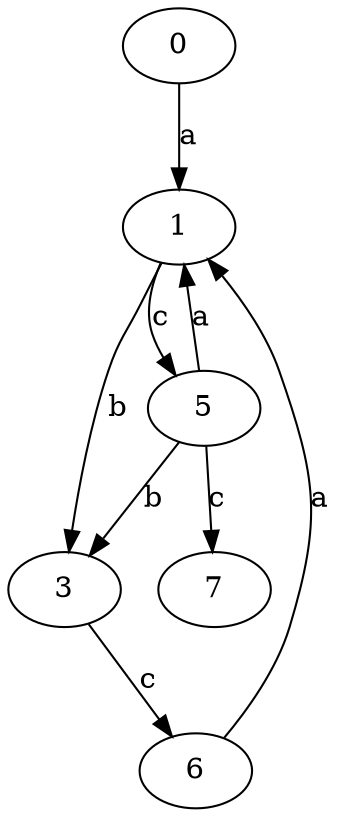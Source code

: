 strict digraph  {
1;
3;
5;
6;
7;
0;
1 -> 3  [label=b];
1 -> 5  [label=c];
3 -> 6  [label=c];
5 -> 1  [label=a];
5 -> 3  [label=b];
5 -> 7  [label=c];
6 -> 1  [label=a];
0 -> 1  [label=a];
}
